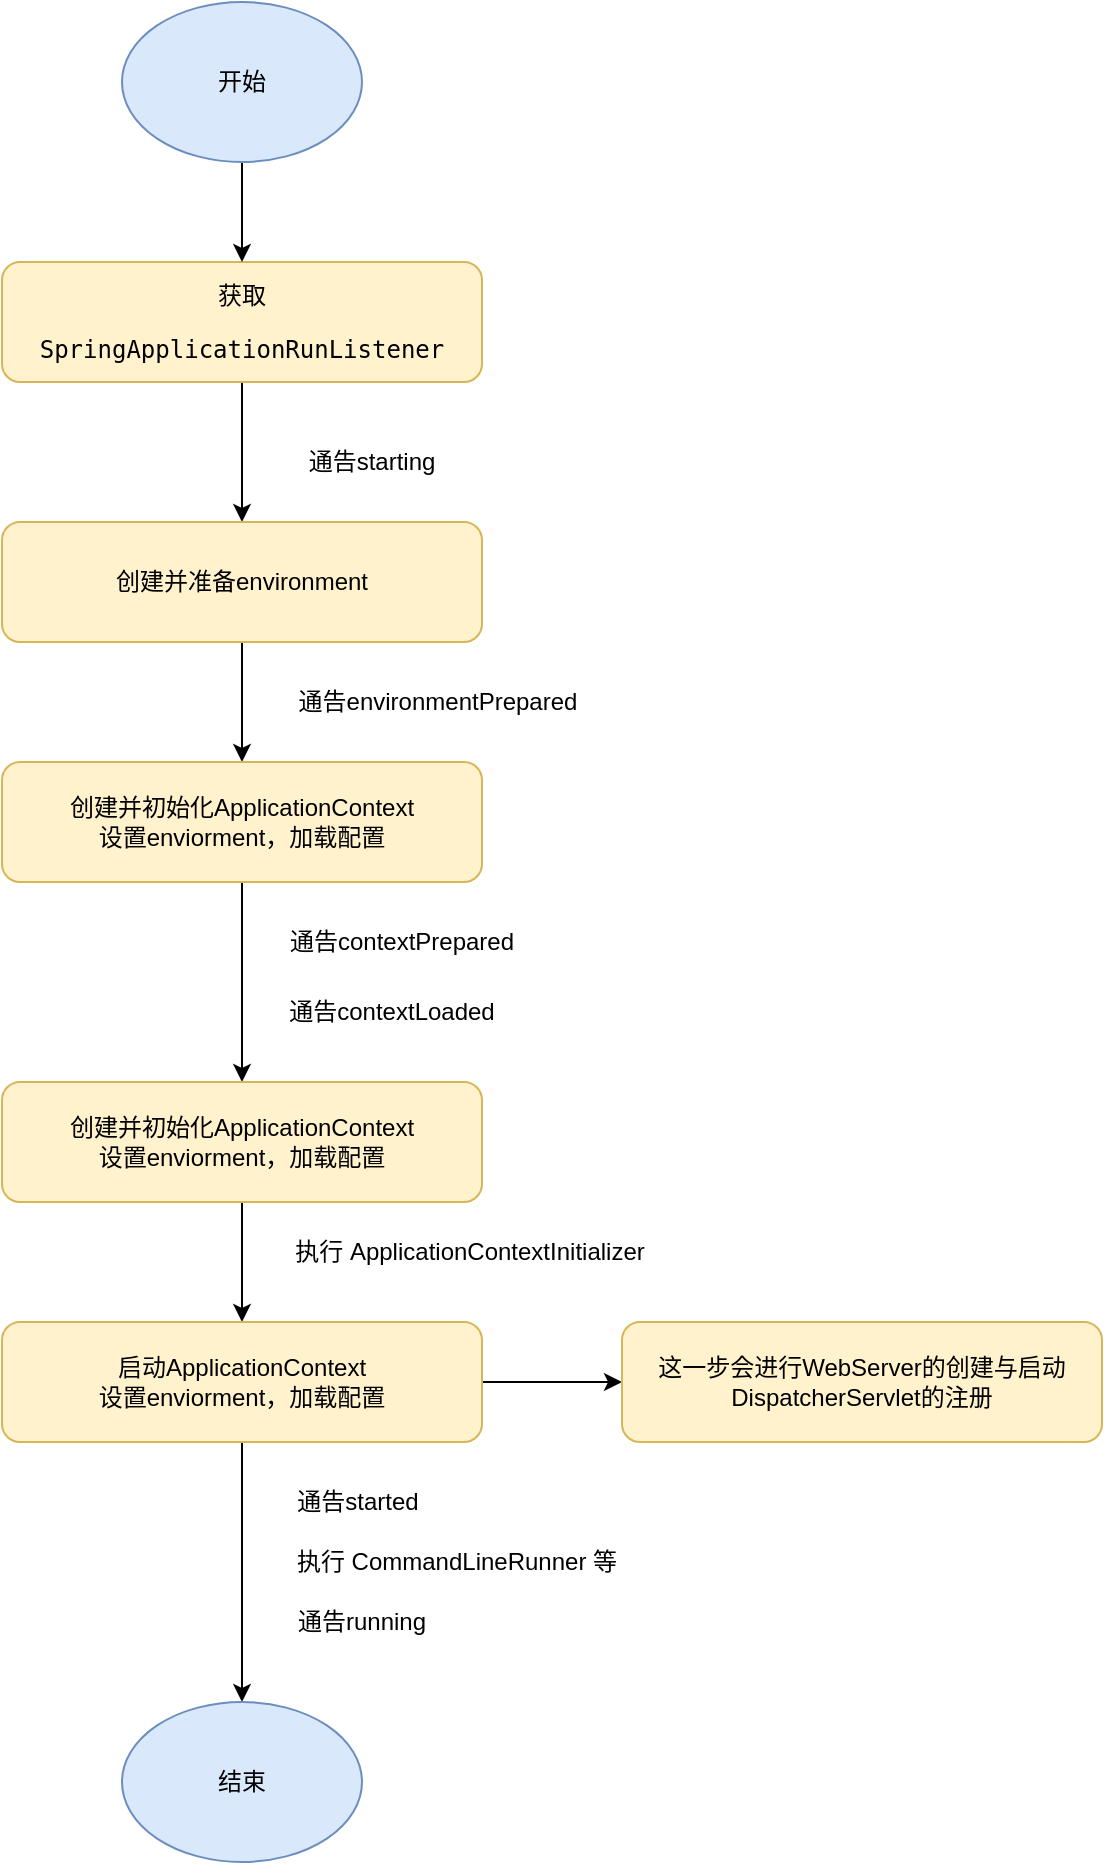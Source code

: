 <mxfile version="14.5.3" type="github">
  <diagram id="dF4nIMSrz6fsL5tvNQ5N" name="Page-1">
    <mxGraphModel dx="946" dy="536" grid="1" gridSize="10" guides="1" tooltips="1" connect="1" arrows="1" fold="1" page="1" pageScale="1" pageWidth="827" pageHeight="1169" math="0" shadow="0">
      <root>
        <mxCell id="0" />
        <mxCell id="1" parent="0" />
        <mxCell id="ar3tUtyCCRg72qm5xclU-3" style="edgeStyle=orthogonalEdgeStyle;rounded=0;orthogonalLoop=1;jettySize=auto;html=1;entryX=0.5;entryY=0;entryDx=0;entryDy=0;" edge="1" parent="1" source="ar3tUtyCCRg72qm5xclU-1" target="ar3tUtyCCRg72qm5xclU-2">
          <mxGeometry relative="1" as="geometry" />
        </mxCell>
        <mxCell id="ar3tUtyCCRg72qm5xclU-1" value="&lt;pre&gt;获取&lt;/pre&gt;&lt;pre&gt;SpringApplicationRunListener&lt;/pre&gt;" style="rounded=1;whiteSpace=wrap;html=1;fillColor=#fff2cc;strokeColor=#d6b656;" vertex="1" parent="1">
          <mxGeometry x="200" y="220" width="240" height="60" as="geometry" />
        </mxCell>
        <mxCell id="ar3tUtyCCRg72qm5xclU-7" style="edgeStyle=orthogonalEdgeStyle;rounded=0;orthogonalLoop=1;jettySize=auto;html=1;entryX=0.5;entryY=0;entryDx=0;entryDy=0;" edge="1" parent="1" source="ar3tUtyCCRg72qm5xclU-2" target="ar3tUtyCCRg72qm5xclU-5">
          <mxGeometry relative="1" as="geometry" />
        </mxCell>
        <mxCell id="ar3tUtyCCRg72qm5xclU-2" value="创建并准备environment" style="rounded=1;whiteSpace=wrap;html=1;fillColor=#fff2cc;strokeColor=#d6b656;" vertex="1" parent="1">
          <mxGeometry x="200" y="350" width="240" height="60" as="geometry" />
        </mxCell>
        <mxCell id="ar3tUtyCCRg72qm5xclU-4" value="通告starting" style="text;html=1;strokeColor=none;fillColor=none;align=center;verticalAlign=middle;whiteSpace=wrap;rounded=0;" vertex="1" parent="1">
          <mxGeometry x="340" y="310" width="90" height="20" as="geometry" />
        </mxCell>
        <mxCell id="ar3tUtyCCRg72qm5xclU-8" style="edgeStyle=orthogonalEdgeStyle;rounded=0;orthogonalLoop=1;jettySize=auto;html=1;" edge="1" parent="1" source="ar3tUtyCCRg72qm5xclU-5" target="ar3tUtyCCRg72qm5xclU-6">
          <mxGeometry relative="1" as="geometry" />
        </mxCell>
        <mxCell id="ar3tUtyCCRg72qm5xclU-5" value="创建并初始化ApplicationContext&lt;br&gt;设置enviorment，加载配置" style="rounded=1;whiteSpace=wrap;html=1;fillColor=#fff2cc;strokeColor=#d6b656;" vertex="1" parent="1">
          <mxGeometry x="200" y="470" width="240" height="60" as="geometry" />
        </mxCell>
        <mxCell id="ar3tUtyCCRg72qm5xclU-16" style="edgeStyle=orthogonalEdgeStyle;rounded=0;orthogonalLoop=1;jettySize=auto;html=1;exitX=0.5;exitY=1;exitDx=0;exitDy=0;entryX=0.5;entryY=0;entryDx=0;entryDy=0;" edge="1" parent="1" source="ar3tUtyCCRg72qm5xclU-6" target="ar3tUtyCCRg72qm5xclU-12">
          <mxGeometry relative="1" as="geometry" />
        </mxCell>
        <mxCell id="ar3tUtyCCRg72qm5xclU-6" value="创建并初始化ApplicationContext&lt;br&gt;设置enviorment，加载配置" style="rounded=1;whiteSpace=wrap;html=1;fillColor=#fff2cc;strokeColor=#d6b656;" vertex="1" parent="1">
          <mxGeometry x="200" y="630" width="240" height="60" as="geometry" />
        </mxCell>
        <mxCell id="ar3tUtyCCRg72qm5xclU-9" value="通告contextPrepared" style="text;html=1;strokeColor=none;fillColor=none;align=center;verticalAlign=middle;whiteSpace=wrap;rounded=0;" vertex="1" parent="1">
          <mxGeometry x="330" y="560" width="140" as="geometry" />
        </mxCell>
        <mxCell id="ar3tUtyCCRg72qm5xclU-10" value="通告contextLoaded" style="text;html=1;strokeColor=none;fillColor=none;align=center;verticalAlign=middle;whiteSpace=wrap;rounded=0;" vertex="1" parent="1">
          <mxGeometry x="325" y="585" width="140" height="20" as="geometry" />
        </mxCell>
        <mxCell id="ar3tUtyCCRg72qm5xclU-17" style="edgeStyle=orthogonalEdgeStyle;rounded=0;orthogonalLoop=1;jettySize=auto;html=1;entryX=0.5;entryY=0;entryDx=0;entryDy=0;" edge="1" parent="1" source="ar3tUtyCCRg72qm5xclU-12" target="ar3tUtyCCRg72qm5xclU-15">
          <mxGeometry relative="1" as="geometry" />
        </mxCell>
        <mxCell id="ar3tUtyCCRg72qm5xclU-28" style="edgeStyle=orthogonalEdgeStyle;rounded=0;orthogonalLoop=1;jettySize=auto;html=1;exitX=1;exitY=0.5;exitDx=0;exitDy=0;entryX=0;entryY=0.5;entryDx=0;entryDy=0;" edge="1" parent="1" source="ar3tUtyCCRg72qm5xclU-12" target="ar3tUtyCCRg72qm5xclU-27">
          <mxGeometry relative="1" as="geometry" />
        </mxCell>
        <mxCell id="ar3tUtyCCRg72qm5xclU-12" value="启动ApplicationContext&lt;br&gt;设置enviorment，加载配置" style="rounded=1;whiteSpace=wrap;html=1;fillColor=#fff2cc;strokeColor=#d6b656;" vertex="1" parent="1">
          <mxGeometry x="200" y="750" width="240" height="60" as="geometry" />
        </mxCell>
        <mxCell id="ar3tUtyCCRg72qm5xclU-18" style="edgeStyle=orthogonalEdgeStyle;rounded=0;orthogonalLoop=1;jettySize=auto;html=1;entryX=0.5;entryY=0;entryDx=0;entryDy=0;" edge="1" parent="1" source="ar3tUtyCCRg72qm5xclU-14" target="ar3tUtyCCRg72qm5xclU-1">
          <mxGeometry relative="1" as="geometry" />
        </mxCell>
        <mxCell id="ar3tUtyCCRg72qm5xclU-14" value="开始" style="ellipse;whiteSpace=wrap;html=1;fillColor=#dae8fc;strokeColor=#6c8ebf;" vertex="1" parent="1">
          <mxGeometry x="260" y="90" width="120" height="80" as="geometry" />
        </mxCell>
        <mxCell id="ar3tUtyCCRg72qm5xclU-15" value="结束" style="ellipse;whiteSpace=wrap;html=1;fillColor=#dae8fc;strokeColor=#6c8ebf;" vertex="1" parent="1">
          <mxGeometry x="260" y="940" width="120" height="80" as="geometry" />
        </mxCell>
        <mxCell id="ar3tUtyCCRg72qm5xclU-19" value="通告started" style="text;html=1;strokeColor=none;fillColor=none;align=center;verticalAlign=middle;whiteSpace=wrap;rounded=0;" vertex="1" parent="1">
          <mxGeometry x="308" y="830" width="140" height="20" as="geometry" />
        </mxCell>
        <mxCell id="ar3tUtyCCRg72qm5xclU-20" value="执行&amp;nbsp;CommandLineRunner 等" style="text;html=1;strokeColor=none;fillColor=none;align=center;verticalAlign=middle;whiteSpace=wrap;rounded=0;" vertex="1" parent="1">
          <mxGeometry x="330" y="860" width="195" height="20" as="geometry" />
        </mxCell>
        <mxCell id="ar3tUtyCCRg72qm5xclU-22" value="通告running" style="text;html=1;strokeColor=none;fillColor=none;align=center;verticalAlign=middle;whiteSpace=wrap;rounded=0;" vertex="1" parent="1">
          <mxGeometry x="310" y="890" width="140" height="20" as="geometry" />
        </mxCell>
        <mxCell id="ar3tUtyCCRg72qm5xclU-25" value="通告environmentPrepared" style="text;html=1;strokeColor=none;fillColor=none;align=center;verticalAlign=middle;whiteSpace=wrap;rounded=0;" vertex="1" parent="1">
          <mxGeometry x="330" y="440" width="176" as="geometry" />
        </mxCell>
        <mxCell id="ar3tUtyCCRg72qm5xclU-26" value="执行&amp;nbsp;ApplicationContextInitializer" style="text;html=1;strokeColor=none;fillColor=none;align=center;verticalAlign=middle;whiteSpace=wrap;rounded=0;" vertex="1" parent="1">
          <mxGeometry x="334" y="710" width="200" height="10" as="geometry" />
        </mxCell>
        <mxCell id="ar3tUtyCCRg72qm5xclU-27" value="这一步会进行WebServer的创建与启动&lt;br&gt;DispatcherServlet的注册" style="rounded=1;whiteSpace=wrap;html=1;fillColor=#fff2cc;strokeColor=#d6b656;" vertex="1" parent="1">
          <mxGeometry x="510" y="750" width="240" height="60" as="geometry" />
        </mxCell>
      </root>
    </mxGraphModel>
  </diagram>
</mxfile>
